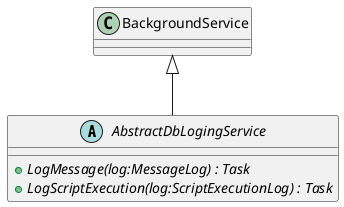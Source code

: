 @startuml
abstract class AbstractDbLogingService {
    + {abstract} LogMessage(log:MessageLog) : Task
    + {abstract} LogScriptExecution(log:ScriptExecutionLog) : Task
}
BackgroundService <|-- AbstractDbLogingService
@enduml
